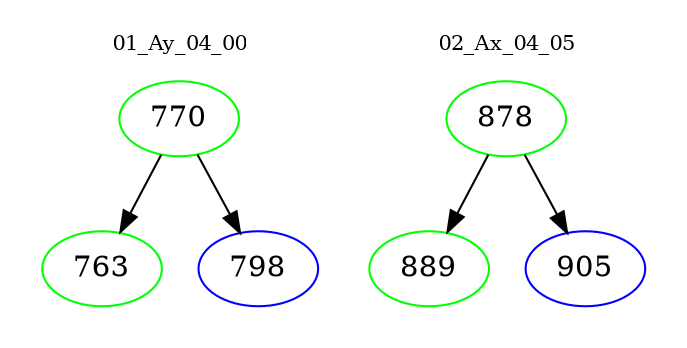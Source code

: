 digraph{
subgraph cluster_0 {
color = white
label = "01_Ay_04_00";
fontsize=10;
T0_770 [label="770", color="green"]
T0_770 -> T0_763 [color="black"]
T0_763 [label="763", color="green"]
T0_770 -> T0_798 [color="black"]
T0_798 [label="798", color="blue"]
}
subgraph cluster_1 {
color = white
label = "02_Ax_04_05";
fontsize=10;
T1_878 [label="878", color="green"]
T1_878 -> T1_889 [color="black"]
T1_889 [label="889", color="green"]
T1_878 -> T1_905 [color="black"]
T1_905 [label="905", color="blue"]
}
}
